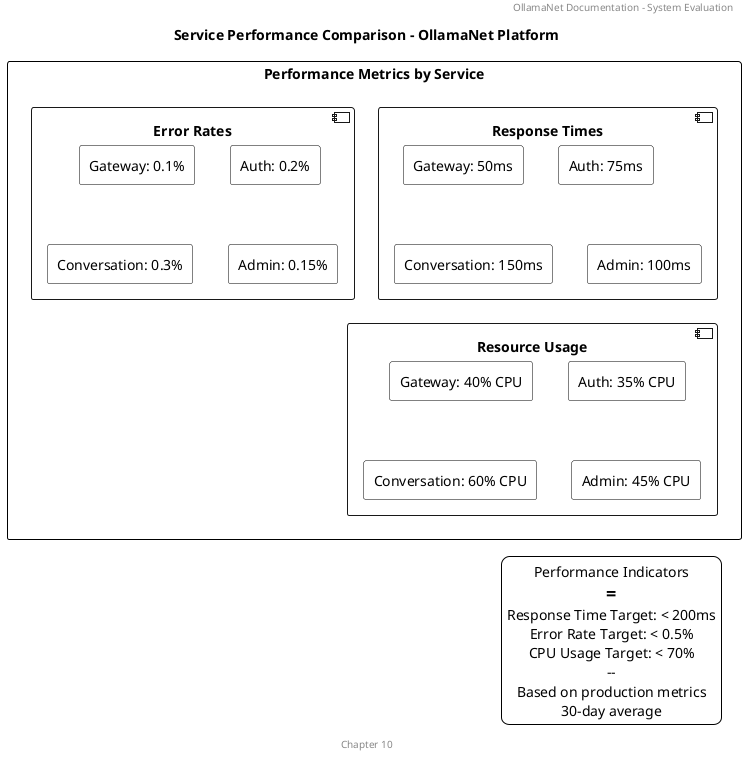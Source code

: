 @startuml service_performance_comparison

title Service Performance Comparison - OllamaNet Platform

header OllamaNet Documentation - System Evaluation
footer Chapter 10

skinparam backgroundColor white
skinparam defaultTextAlignment center

' Custom styling
skinparam rectangle {
    BackgroundColor #FFFFFF
    BorderColor #000000
}

rectangle "Performance Metrics by Service" {
    component "Response Times" {
        rectangle "Gateway: 50ms" as gateway_rt
        rectangle "Auth: 75ms" as auth_rt
        rectangle "Conversation: 150ms" as conv_rt
        rectangle "Admin: 100ms" as admin_rt
    }

    component "Error Rates" {
        rectangle "Gateway: 0.1%" as gateway_err
        rectangle "Auth: 0.2%" as auth_err
        rectangle "Conversation: 0.3%" as conv_err
        rectangle "Admin: 0.15%" as admin_err
    }

    component "Resource Usage" {
        rectangle "Gateway: 40% CPU" as gateway_cpu
        rectangle "Auth: 35% CPU" as auth_cpu
        rectangle "Conversation: 60% CPU" as conv_cpu
        rectangle "Admin: 45% CPU" as admin_cpu
    }
}

legend right
  Performance Indicators
  ==
  Response Time Target: < 200ms
  Error Rate Target: < 0.5%
  CPU Usage Target: < 70%
  --
  Based on production metrics
  30-day average
end legend

@enduml

